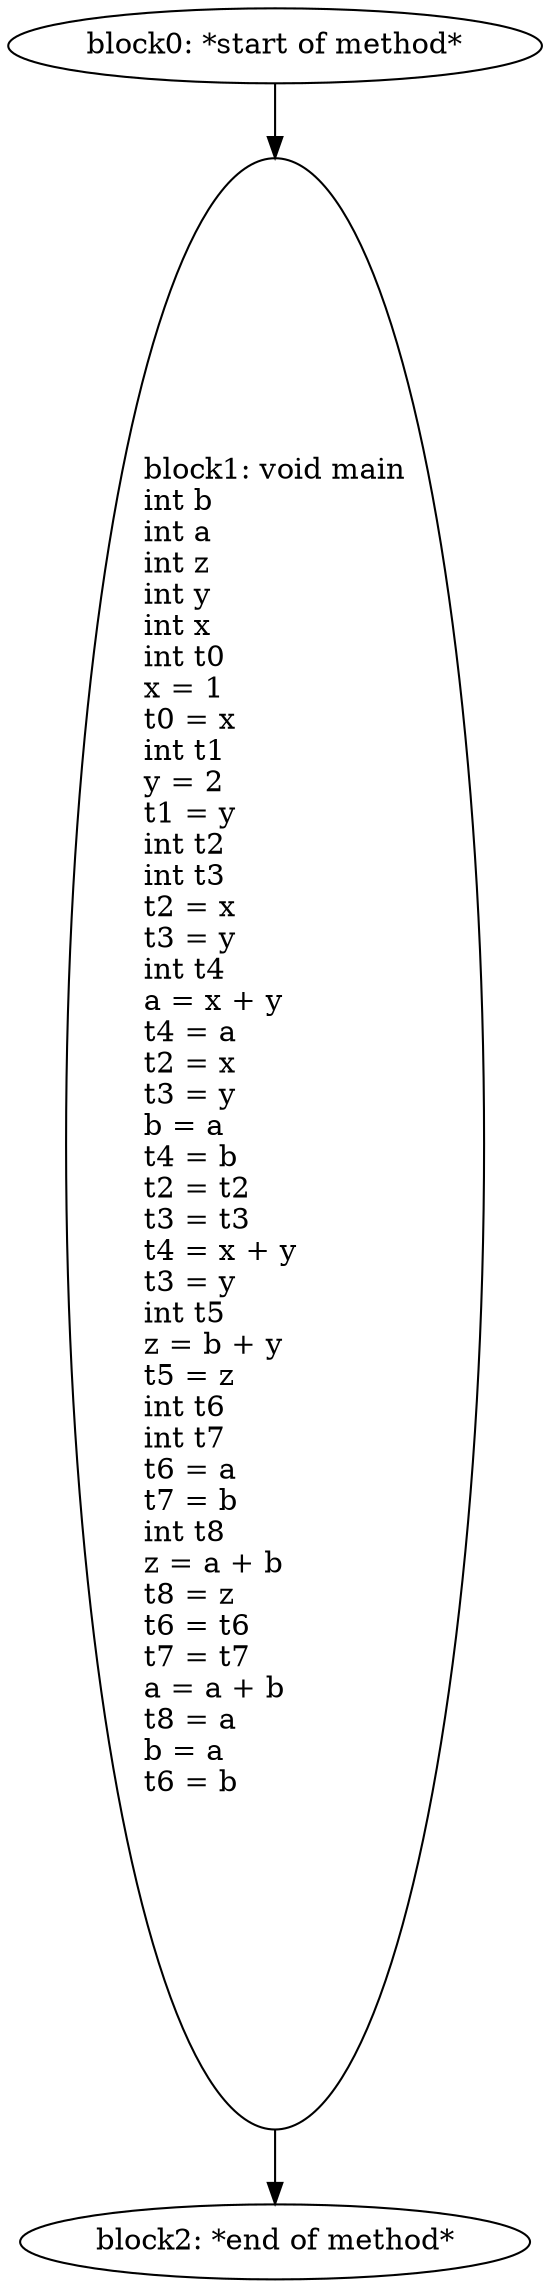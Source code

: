 digraph G {
  block0 [ label="block0: *start\ of\ method*\l" ];
  block1 [ label="block1: void\ main\lint\ b\lint\ a\lint\ z\lint\ y\lint\ x\lint\ t0\lx\ =\ 1\lt0\ =\ x\lint\ t1\ly\ =\ 2\lt1\ =\ y\lint\ t2\lint\ t3\lt2\ =\ x\lt3\ =\ y\lint\ t4\la\ =\ x\ +\ y\lt4\ =\ a\lt2\ =\ x\lt3\ =\ y\lb\ =\ a\lt4\ =\ b\lt2\ =\ t2\lt3\ =\ t3\lt4\ =\ x\ +\ y\lt3\ =\ y\lint\ t5\lz\ =\ b\ +\ y\lt5\ =\ z\lint\ t6\lint\ t7\lt6\ =\ a\lt7\ =\ b\lint\ t8\lz\ =\ a\ +\ b\lt8\ =\ z\lt6\ =\ t6\lt7\ =\ t7\la\ =\ a\ +\ b\lt8\ =\ a\lb\ =\ a\lt6\ =\ b\l\l" ];
  block2 [ label="block2: *end\ of\ method*\l" ];
  block0 -> block1;
  block1 -> block2;
}
